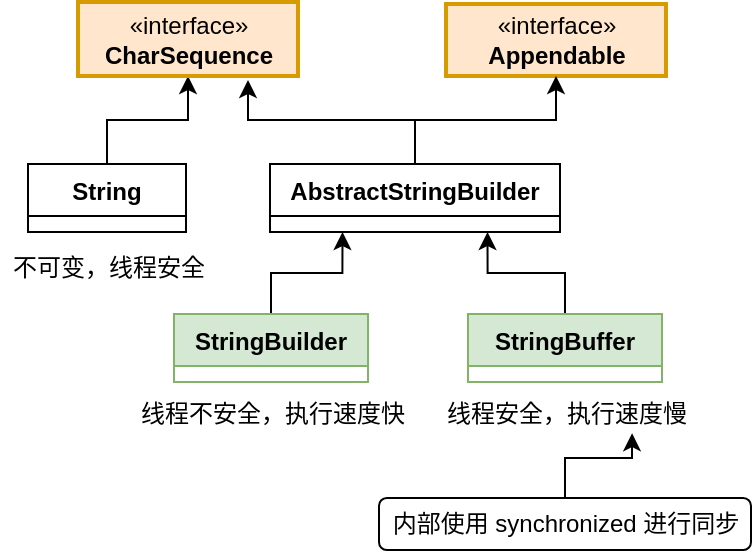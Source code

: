 <mxfile version="12.6.5" type="device"><diagram id="IL2vw43qIgABZUpV0pwp" name="第 1 页"><mxGraphModel dx="745" dy="302" grid="0" gridSize="1" guides="1" tooltips="1" connect="1" arrows="1" fold="1" page="1" pageScale="1" pageWidth="3300" pageHeight="4681" background="none" math="0" shadow="0"><root><mxCell id="0"/><mxCell id="1" parent="0"/><mxCell id="p5zyP-QH7raOQnEr8GSH-37" value="«interface»&lt;br&gt;&lt;b&gt;CharSequence&lt;/b&gt;" style="html=1;strokeWidth=2;" parent="1" vertex="1"><mxGeometry x="506" y="117" width="110" height="37" as="geometry"/></mxCell><mxCell id="QKICUAui9u5h4fdkZQt9-1" value="«interface»&lt;br&gt;&lt;b&gt;Appendable&lt;br&gt;&lt;/b&gt;" style="html=1;strokeWidth=2;fillColor=#ffe6cc;strokeColor=#d79b00;" vertex="1" parent="1"><mxGeometry x="690" y="118" width="110" height="36" as="geometry"/></mxCell><mxCell id="QKICUAui9u5h4fdkZQt9-10" style="edgeStyle=orthogonalEdgeStyle;rounded=0;orthogonalLoop=1;jettySize=auto;html=1;exitX=0.5;exitY=0;exitDx=0;exitDy=0;entryX=0.5;entryY=1;entryDx=0;entryDy=0;" edge="1" parent="1" source="QKICUAui9u5h4fdkZQt9-3" target="p5zyP-QH7raOQnEr8GSH-37"><mxGeometry relative="1" as="geometry"/></mxCell><mxCell id="QKICUAui9u5h4fdkZQt9-3" value="String" style="swimlane;fontStyle=1;align=center;verticalAlign=top;childLayout=stackLayout;horizontal=1;startSize=26;horizontalStack=0;resizeParent=1;resizeParentMax=0;resizeLast=0;collapsible=1;marginBottom=0;" vertex="1" parent="1"><mxGeometry x="481" y="198" width="79" height="34" as="geometry"/></mxCell><mxCell id="QKICUAui9u5h4fdkZQt9-11" style="edgeStyle=orthogonalEdgeStyle;rounded=0;orthogonalLoop=1;jettySize=auto;html=1;exitX=0.5;exitY=0;exitDx=0;exitDy=0;" edge="1" parent="1" source="QKICUAui9u5h4fdkZQt9-7" target="QKICUAui9u5h4fdkZQt9-1"><mxGeometry relative="1" as="geometry"/></mxCell><mxCell id="QKICUAui9u5h4fdkZQt9-12" style="edgeStyle=orthogonalEdgeStyle;rounded=0;orthogonalLoop=1;jettySize=auto;html=1;exitX=0.5;exitY=0;exitDx=0;exitDy=0;" edge="1" parent="1" source="QKICUAui9u5h4fdkZQt9-7"><mxGeometry relative="1" as="geometry"><mxPoint x="591" y="156" as="targetPoint"/><Array as="points"><mxPoint x="674" y="176"/><mxPoint x="591" y="176"/></Array></mxGeometry></mxCell><mxCell id="QKICUAui9u5h4fdkZQt9-7" value="AbstractStringBuilder" style="swimlane;fontStyle=1;align=center;verticalAlign=top;childLayout=stackLayout;horizontal=1;startSize=26;horizontalStack=0;resizeParent=1;resizeParentMax=0;resizeLast=0;collapsible=1;marginBottom=0;" vertex="1" parent="1"><mxGeometry x="602" y="198" width="145" height="34" as="geometry"/></mxCell><mxCell id="QKICUAui9u5h4fdkZQt9-13" style="edgeStyle=orthogonalEdgeStyle;rounded=0;orthogonalLoop=1;jettySize=auto;html=1;exitX=0.5;exitY=0;exitDx=0;exitDy=0;entryX=0.25;entryY=1;entryDx=0;entryDy=0;" edge="1" parent="1" source="QKICUAui9u5h4fdkZQt9-8" target="QKICUAui9u5h4fdkZQt9-7"><mxGeometry relative="1" as="geometry"/></mxCell><mxCell id="QKICUAui9u5h4fdkZQt9-8" value="StringBuilder" style="swimlane;fontStyle=1;align=center;verticalAlign=top;childLayout=stackLayout;horizontal=1;startSize=26;horizontalStack=0;resizeParent=1;resizeParentMax=0;resizeLast=0;collapsible=1;marginBottom=0;fillColor=#d5e8d4;strokeColor=#82b366;" vertex="1" parent="1"><mxGeometry x="554" y="273" width="97" height="34" as="geometry"/></mxCell><mxCell id="QKICUAui9u5h4fdkZQt9-14" style="edgeStyle=orthogonalEdgeStyle;rounded=0;orthogonalLoop=1;jettySize=auto;html=1;exitX=0.5;exitY=0;exitDx=0;exitDy=0;entryX=0.75;entryY=1;entryDx=0;entryDy=0;" edge="1" parent="1" source="QKICUAui9u5h4fdkZQt9-9" target="QKICUAui9u5h4fdkZQt9-7"><mxGeometry relative="1" as="geometry"/></mxCell><mxCell id="QKICUAui9u5h4fdkZQt9-9" value="StringBuffer" style="swimlane;fontStyle=1;align=center;verticalAlign=top;childLayout=stackLayout;horizontal=1;startSize=26;horizontalStack=0;resizeParent=1;resizeParentMax=0;resizeLast=0;collapsible=1;marginBottom=0;fillColor=#d5e8d4;strokeColor=#82b366;" vertex="1" parent="1"><mxGeometry x="701" y="273" width="97" height="34" as="geometry"/></mxCell><mxCell id="QKICUAui9u5h4fdkZQt9-15" value="«interface»&lt;br&gt;&lt;b&gt;CharSequence&lt;/b&gt;" style="html=1;strokeWidth=2;fillColor=#ffe6cc;strokeColor=#d79b00;" vertex="1" parent="1"><mxGeometry x="506" y="117" width="110" height="37" as="geometry"/></mxCell><mxCell id="QKICUAui9u5h4fdkZQt9-16" value="线程不安全，执行速度快" style="text;html=1;align=center;verticalAlign=middle;resizable=0;points=[];autosize=1;" vertex="1" parent="1"><mxGeometry x="531.5" y="314" width="142" height="18" as="geometry"/></mxCell><mxCell id="QKICUAui9u5h4fdkZQt9-17" value="线程安全，执行速度慢" style="text;html=1;align=center;verticalAlign=middle;resizable=0;points=[];autosize=1;" vertex="1" parent="1"><mxGeometry x="684.5" y="314" width="130" height="18" as="geometry"/></mxCell><mxCell id="QKICUAui9u5h4fdkZQt9-18" value="不可变，线程安全" style="text;html=1;align=center;verticalAlign=middle;resizable=0;points=[];autosize=1;" vertex="1" parent="1"><mxGeometry x="467.5" y="241" width="106" height="18" as="geometry"/></mxCell><mxCell id="QKICUAui9u5h4fdkZQt9-22" style="edgeStyle=orthogonalEdgeStyle;rounded=0;orthogonalLoop=1;jettySize=auto;html=1;entryX=0.758;entryY=1.034;entryDx=0;entryDy=0;entryPerimeter=0;" edge="1" parent="1" source="QKICUAui9u5h4fdkZQt9-19" target="QKICUAui9u5h4fdkZQt9-17"><mxGeometry relative="1" as="geometry"/></mxCell><mxCell id="QKICUAui9u5h4fdkZQt9-19" value="&lt;div style=&quot;text-align: left&quot;&gt;&lt;span&gt;内部使用 synchronized 进行同步&lt;/span&gt;&lt;/div&gt;" style="rounded=1;whiteSpace=wrap;html=1;" vertex="1" parent="1"><mxGeometry x="656.5" y="365" width="186" height="26" as="geometry"/></mxCell></root></mxGraphModel></diagram></mxfile>